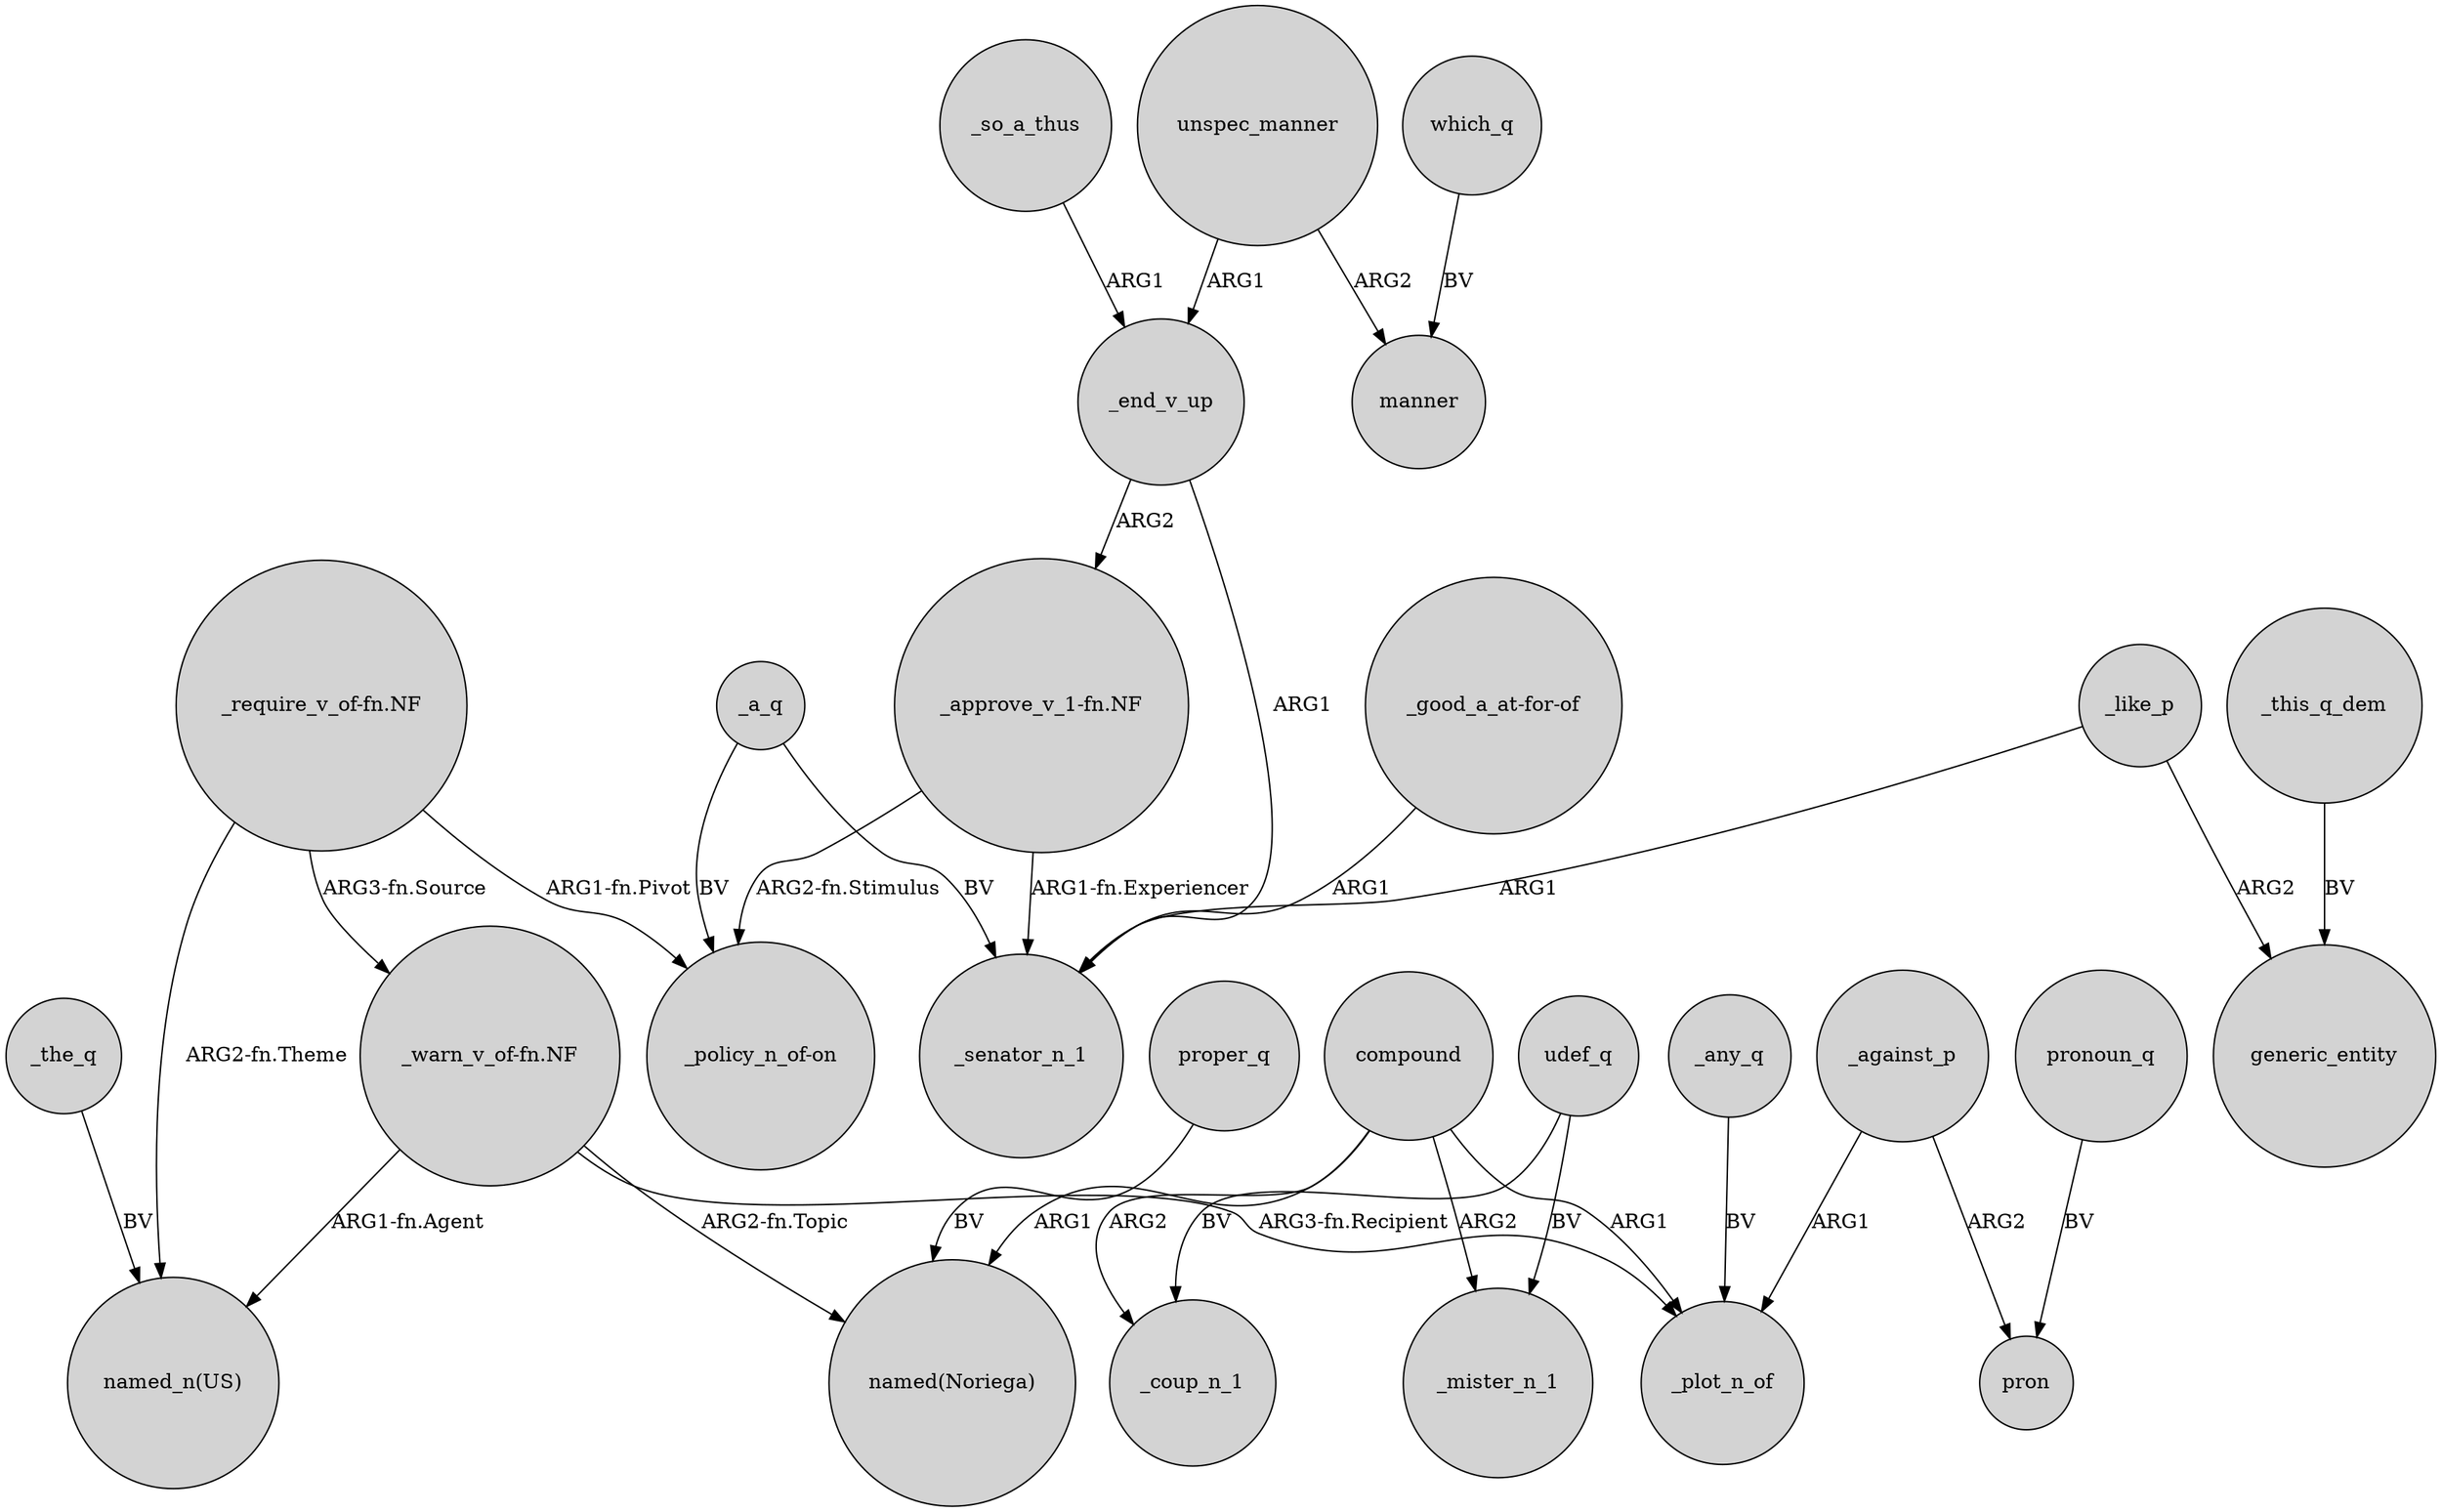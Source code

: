 digraph {
	node [shape=circle style=filled]
	_end_v_up -> "_approve_v_1-fn.NF" [label=ARG2]
	"_good_a_at-for-of" -> _senator_n_1 [label=ARG1]
	"_require_v_of-fn.NF" -> "_warn_v_of-fn.NF" [label="ARG3-fn.Source"]
	"_require_v_of-fn.NF" -> "_policy_n_of-on" [label="ARG1-fn.Pivot"]
	compound -> _coup_n_1 [label=ARG2]
	"_require_v_of-fn.NF" -> "named_n(US)" [label="ARG2-fn.Theme"]
	_end_v_up -> _senator_n_1 [label=ARG1]
	_against_p -> pron [label=ARG2]
	compound -> _mister_n_1 [label=ARG2]
	_a_q -> _senator_n_1 [label=BV]
	_against_p -> _plot_n_of [label=ARG1]
	_a_q -> "_policy_n_of-on" [label=BV]
	udef_q -> _mister_n_1 [label=BV]
	udef_q -> _coup_n_1 [label=BV]
	which_q -> manner [label=BV]
	"_warn_v_of-fn.NF" -> "named_n(US)" [label="ARG1-fn.Agent"]
	_so_a_thus -> _end_v_up [label=ARG1]
	proper_q -> "named(Noriega)" [label=BV]
	_the_q -> "named_n(US)" [label=BV]
	pronoun_q -> pron [label=BV]
	_like_p -> _senator_n_1 [label=ARG1]
	_this_q_dem -> generic_entity [label=BV]
	compound -> "named(Noriega)" [label=ARG1]
	"_warn_v_of-fn.NF" -> "named(Noriega)" [label="ARG2-fn.Topic"]
	unspec_manner -> _end_v_up [label=ARG1]
	_like_p -> generic_entity [label=ARG2]
	"_warn_v_of-fn.NF" -> _plot_n_of [label="ARG3-fn.Recipient"]
	_any_q -> _plot_n_of [label=BV]
	unspec_manner -> manner [label=ARG2]
	compound -> _plot_n_of [label=ARG1]
	"_approve_v_1-fn.NF" -> "_policy_n_of-on" [label="ARG2-fn.Stimulus"]
	"_approve_v_1-fn.NF" -> _senator_n_1 [label="ARG1-fn.Experiencer"]
}
